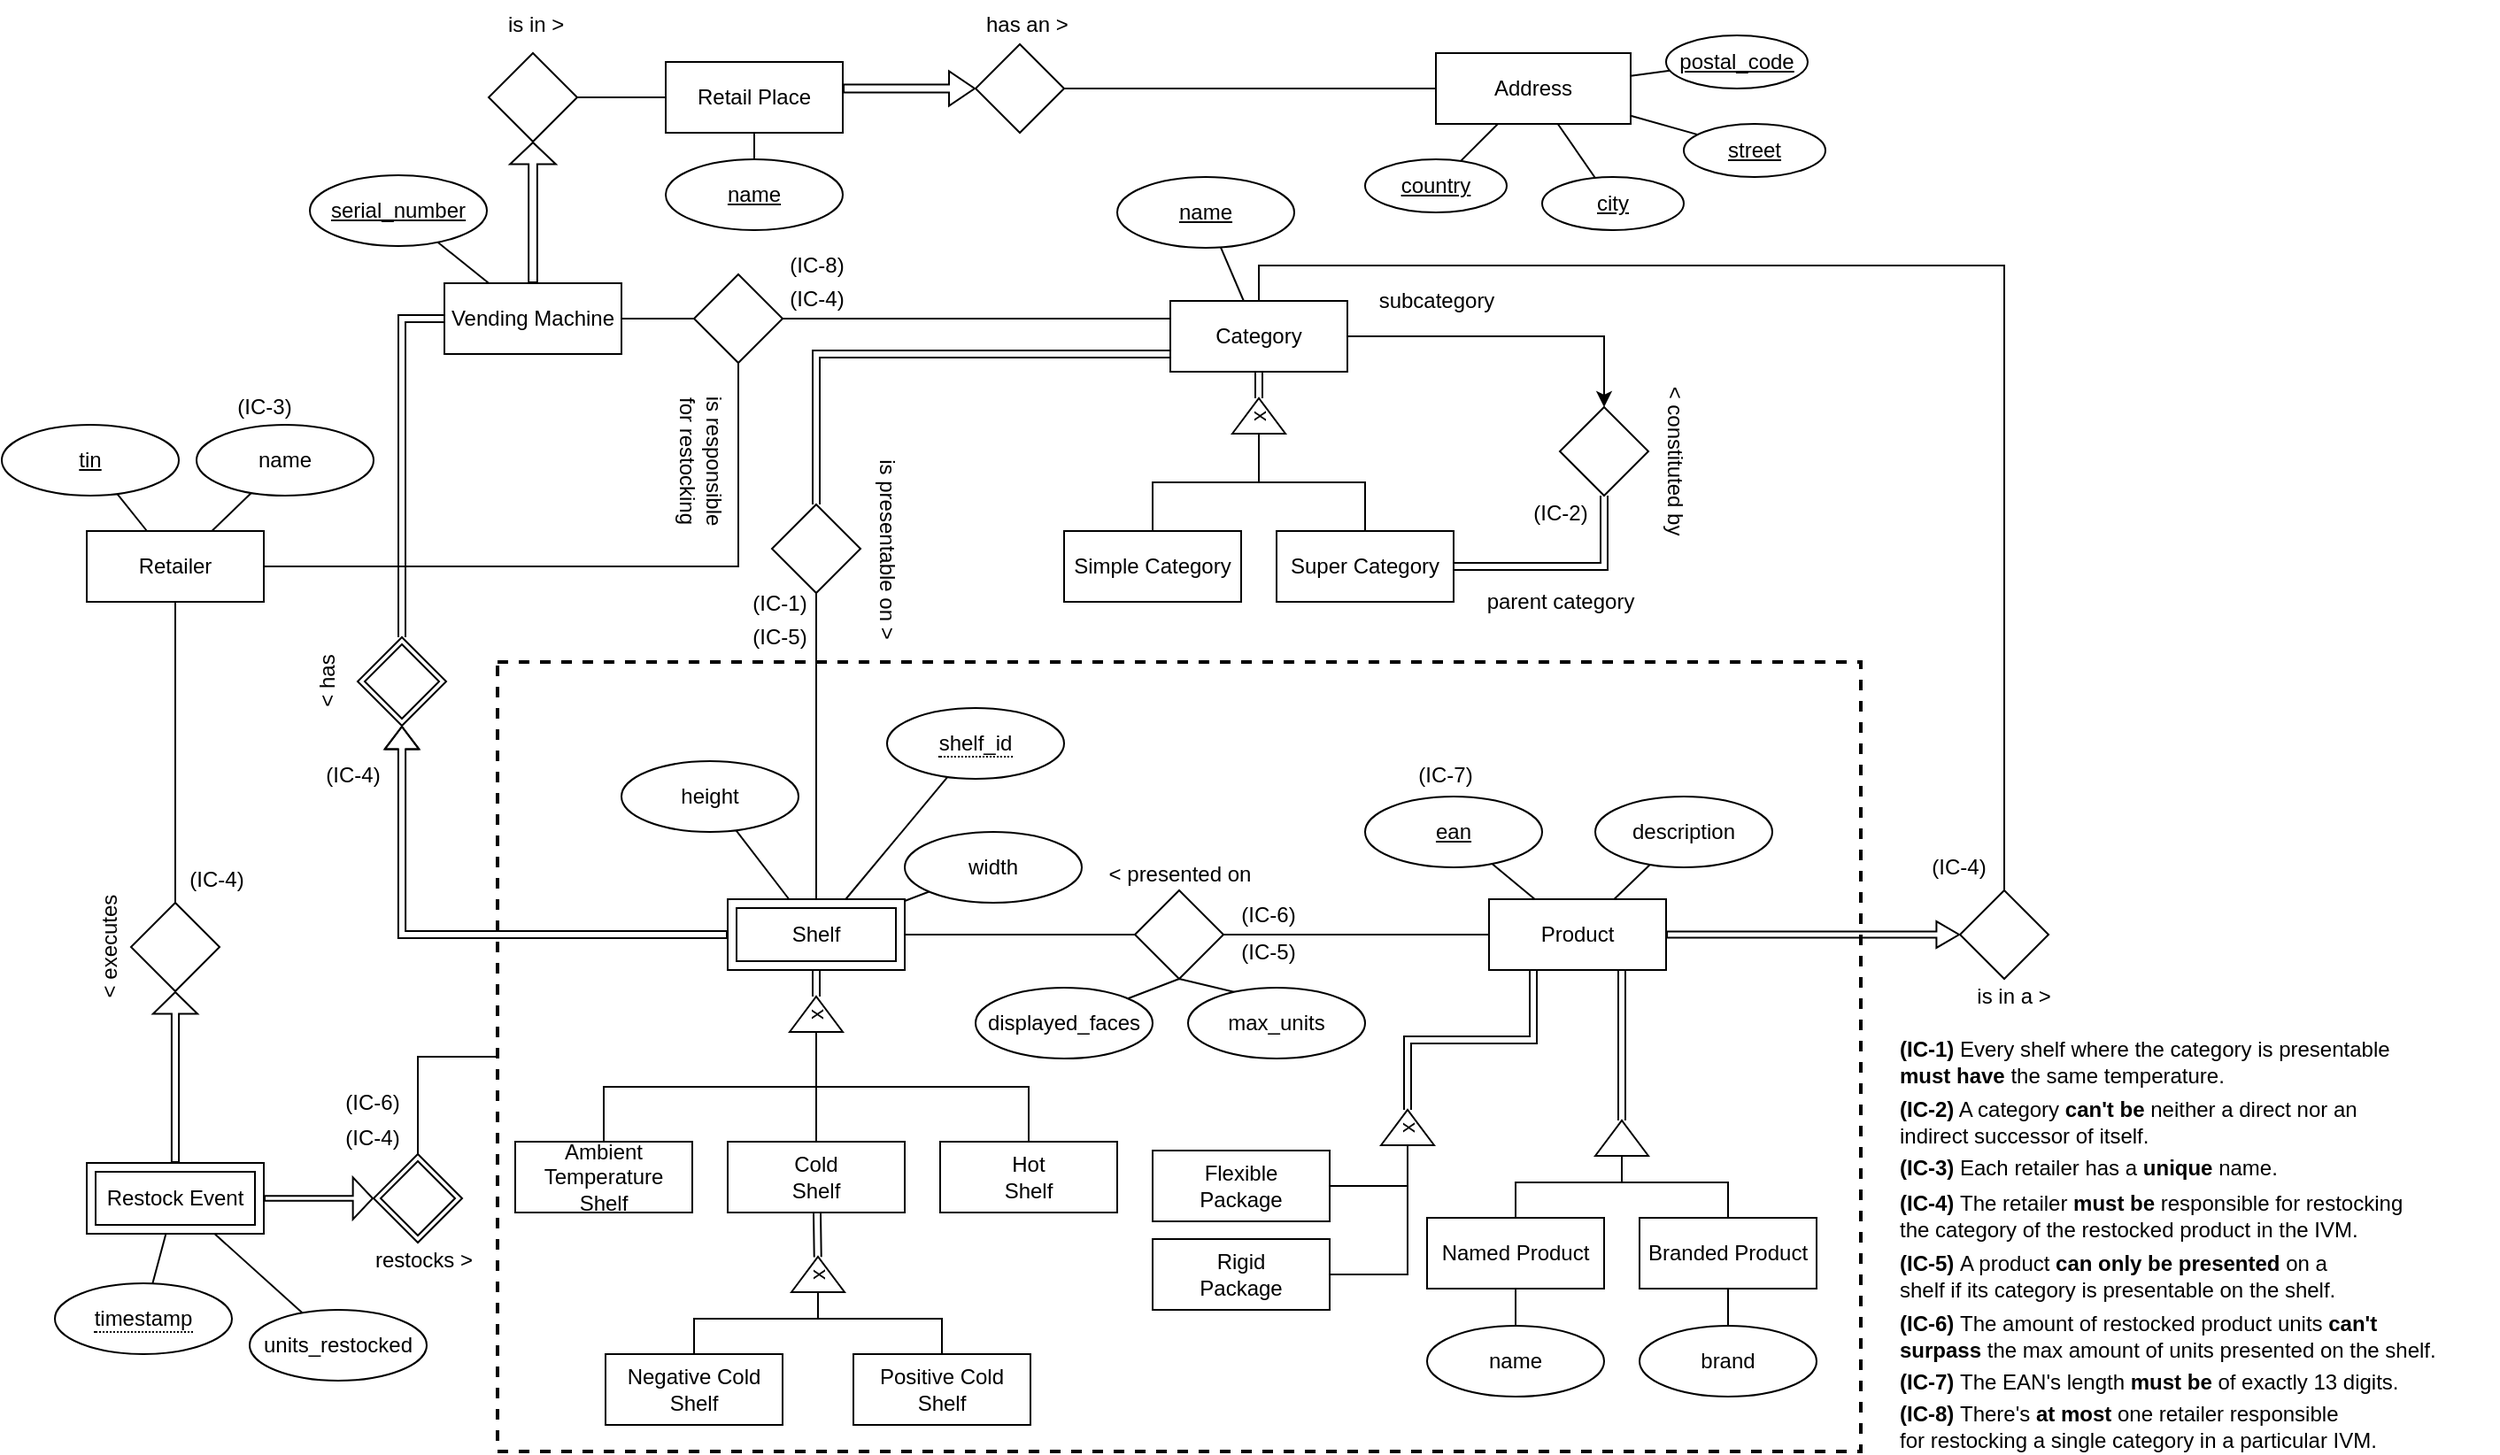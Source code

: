 <mxfile version="18.1.2" type="google"><diagram id="eAzqU-3Yw8q6xO6br_-x" name="Page-1"><mxGraphModel grid="1" page="1" gridSize="10" guides="1" tooltips="1" connect="1" arrows="1" fold="1" pageScale="1" pageWidth="850" pageHeight="1100" math="0" shadow="0"><root><mxCell id="0"/><mxCell id="lkCZ5LN36jDR5KGiHFVg-1" value="Agreggations" parent="0"/><mxCell id="WO2-Hn_saSscCDv4oyLR-2" value="" style="rounded=0;whiteSpace=wrap;html=1;fillColor=none;dashed=1;strokeWidth=2;" vertex="1" parent="lkCZ5LN36jDR5KGiHFVg-1"><mxGeometry x="430" y="464" width="770" height="446" as="geometry"/></mxCell><mxCell id="ckS5QorSQ6GS5LsAamL3-2" value="(IC-2)" style="text;html=1;align=center;verticalAlign=middle;resizable=0;points=[];autosize=1;strokeColor=none;fillColor=none;" vertex="1" parent="lkCZ5LN36jDR5KGiHFVg-1"><mxGeometry x="1005" y="370" width="50" height="20" as="geometry"/></mxCell><mxCell id="ckS5QorSQ6GS5LsAamL3-3" value="&lt;b&gt;(IC-1)&lt;/b&gt;&amp;nbsp;Every shelf where the category is presentable&lt;br&gt;&lt;b&gt;must have&lt;/b&gt; the same temperature." style="text;html=1;align=left;verticalAlign=middle;resizable=0;points=[];autosize=1;strokeColor=none;fillColor=none;" vertex="1" parent="lkCZ5LN36jDR5KGiHFVg-1"><mxGeometry x="1220" y="675" width="310" height="30" as="geometry"/></mxCell><mxCell id="ckS5QorSQ6GS5LsAamL3-4" value="(IC-3)" style="text;html=1;align=center;verticalAlign=middle;resizable=0;points=[];autosize=1;strokeColor=none;fillColor=none;" vertex="1" parent="lkCZ5LN36jDR5KGiHFVg-1"><mxGeometry x="273" y="310" width="50" height="20" as="geometry"/></mxCell><mxCell id="y7ftne9HyQPA2iVUos1K-10" value="&amp;lt; constituted by" style="text;html=1;resizable=0;autosize=1;align=center;verticalAlign=middle;points=[];fillColor=none;strokeColor=none;rounded=0;fontColor=#000000;rotation=90;" vertex="1" parent="lkCZ5LN36jDR5KGiHFVg-1"><mxGeometry x="1040" y="340" width="110" height="20" as="geometry"/></mxCell><mxCell id="y7ftne9HyQPA2iVUos1K-11" value="subcategory" style="text;html=1;resizable=0;autosize=1;align=center;verticalAlign=middle;points=[];fillColor=none;strokeColor=none;rounded=0;fontColor=#000000;" vertex="1" parent="lkCZ5LN36jDR5KGiHFVg-1"><mxGeometry x="920" y="250" width="80" height="20" as="geometry"/></mxCell><mxCell id="y7ftne9HyQPA2iVUos1K-12" value="parent category" style="text;html=1;resizable=0;autosize=1;align=center;verticalAlign=middle;points=[];fillColor=none;strokeColor=none;rounded=0;fontColor=#000000;" vertex="1" parent="lkCZ5LN36jDR5KGiHFVg-1"><mxGeometry x="980" y="420" width="100" height="20" as="geometry"/></mxCell><mxCell id="ckS5QorSQ6GS5LsAamL3-5" value="&lt; presented on" style="text;strokeColor=none;fillColor=none;spacingLeft=4;spacingRight=4;overflow=hidden;rotatable=0;points=[[0,0.5],[1,0.5]];portConstraint=eastwest;fontSize=12;align=center;" vertex="1" parent="lkCZ5LN36jDR5KGiHFVg-1"><mxGeometry x="767" y="570" width="97" height="30" as="geometry"/></mxCell><mxCell id="ckS5QorSQ6GS5LsAamL3-8" value="is in &gt;" style="text;strokeColor=none;fillColor=none;spacingLeft=4;spacingRight=4;overflow=hidden;rotatable=0;points=[[0,0.5],[1,0.5]];portConstraint=eastwest;fontSize=12;" vertex="1" parent="lkCZ5LN36jDR5KGiHFVg-1"><mxGeometry x="430" y="90" width="45" height="30" as="geometry"/></mxCell><mxCell id="NrmuY37A4HcdZV7fmSQw-2" value="" style="shape=rhombus;perimeter=rhombusPerimeter;whiteSpace=wrap;html=1;align=center;" vertex="1" parent="lkCZ5LN36jDR5KGiHFVg-1"><mxGeometry x="585" y="375" width="50" height="50" as="geometry"/></mxCell><mxCell id="NrmuY37A4HcdZV7fmSQw-3" style="edgeStyle=orthogonalEdgeStyle;rounded=0;orthogonalLoop=1;jettySize=auto;html=1;exitX=0;exitY=0.75;exitDx=0;exitDy=0;shape=link;" edge="1" parent="lkCZ5LN36jDR5KGiHFVg-1" source="DB2Eu34-ZH45VLn_px5d-12" target="NrmuY37A4HcdZV7fmSQw-2"><mxGeometry relative="1" as="geometry"/></mxCell><mxCell id="NrmuY37A4HcdZV7fmSQw-4" style="edgeStyle=orthogonalEdgeStyle;rounded=0;orthogonalLoop=1;jettySize=auto;html=1;exitX=0.5;exitY=0;exitDx=0;exitDy=0;entryX=0.5;entryY=1;entryDx=0;entryDy=0;endArrow=none;endFill=0;" edge="1" parent="lkCZ5LN36jDR5KGiHFVg-1" source="NkY1BbW7gWYc0SgdSZCr-2" target="NrmuY37A4HcdZV7fmSQw-2"><mxGeometry relative="1" as="geometry"/></mxCell><mxCell id="NrmuY37A4HcdZV7fmSQw-13" value="(IC-4)" style="text;html=1;align=center;verticalAlign=middle;resizable=0;points=[];autosize=1;strokeColor=none;fillColor=none;" vertex="1" parent="lkCZ5LN36jDR5KGiHFVg-1"><mxGeometry x="334" y="723" width="50" height="20" as="geometry"/></mxCell><mxCell id="NrmuY37A4HcdZV7fmSQw-14" value="&lt;b&gt;(IC-4)&amp;nbsp;&lt;/b&gt;The retailer&amp;nbsp;&lt;b&gt;must be&lt;/b&gt; responsible for restocking&lt;br&gt;the category of the restocked product in the IVM." style="text;html=1;align=left;verticalAlign=middle;resizable=0;points=[];autosize=1;strokeColor=none;fillColor=none;" vertex="1" parent="lkCZ5LN36jDR5KGiHFVg-1"><mxGeometry x="1220" y="762" width="320" height="30" as="geometry"/></mxCell><mxCell id="NrmuY37A4HcdZV7fmSQw-15" value="&lt;b&gt;(IC-6)&lt;/b&gt;&amp;nbsp;The amount of restocked product units &lt;b&gt;can't&lt;br&gt;surpass&lt;/b&gt; the max amount of units presented on the shelf." style="text;html=1;align=left;verticalAlign=middle;resizable=0;points=[];autosize=1;strokeColor=none;fillColor=none;" vertex="1" parent="lkCZ5LN36jDR5KGiHFVg-1"><mxGeometry x="1220" y="830" width="340" height="30" as="geometry"/></mxCell><mxCell id="NrmuY37A4HcdZV7fmSQw-16" value="(IC-5)" style="text;html=1;align=center;verticalAlign=middle;resizable=0;points=[];autosize=1;strokeColor=none;fillColor=none;" vertex="1" parent="lkCZ5LN36jDR5KGiHFVg-1"><mxGeometry x="840" y="618" width="50" height="20" as="geometry"/></mxCell><mxCell id="fJiWdSwq8gwoNXqK6Gc7-1" value="(IC-6)" style="text;html=1;align=center;verticalAlign=middle;resizable=0;points=[];autosize=1;strokeColor=none;fillColor=none;" vertex="1" parent="lkCZ5LN36jDR5KGiHFVg-1"><mxGeometry x="840" y="597" width="50" height="20" as="geometry"/></mxCell><mxCell id="fJiWdSwq8gwoNXqK6Gc7-3" value="restocks &amp;gt;" style="text;html=1;align=center;verticalAlign=middle;resizable=0;points=[];autosize=1;strokeColor=none;fillColor=none;rotation=0;" vertex="1" parent="lkCZ5LN36jDR5KGiHFVg-1"><mxGeometry x="353" y="792" width="70" height="20" as="geometry"/></mxCell><mxCell id="n5a_fik0F8mON_-u2uRs-1" style="edgeStyle=orthogonalEdgeStyle;rounded=0;orthogonalLoop=1;jettySize=auto;html=1;exitX=0.5;exitY=0;exitDx=0;exitDy=0;entryX=0;entryY=0.5;entryDx=0;entryDy=0;endArrow=none;endFill=0;startArrow=none;startFill=0;" edge="1" parent="lkCZ5LN36jDR5KGiHFVg-1" source="S0OrPVLgXsuSApkTmhmM-63" target="S0OrPVLgXsuSApkTmhmM-78"><mxGeometry relative="1" as="geometry"/></mxCell><mxCell id="n5a_fik0F8mON_-u2uRs-3" style="edgeStyle=orthogonalEdgeStyle;rounded=0;orthogonalLoop=1;jettySize=auto;html=1;exitX=0.5;exitY=0;exitDx=0;exitDy=0;entryX=0;entryY=0.5;entryDx=0;entryDy=0;startArrow=none;startFill=0;endArrow=none;endFill=0;" edge="1" parent="lkCZ5LN36jDR5KGiHFVg-1" source="S0OrPVLgXsuSApkTmhmM-64" target="S0OrPVLgXsuSApkTmhmM-78"><mxGeometry relative="1" as="geometry"/></mxCell><mxCell id="pjZKM9cF4piXhzBOGpLj-4" style="edgeStyle=orthogonalEdgeStyle;shape=flexArrow;rounded=0;orthogonalLoop=1;jettySize=auto;html=1;width=4.103;endSize=3.762;" edge="1" parent="lkCZ5LN36jDR5KGiHFVg-1" source="Su5BZrES7ZQ2J6hyz5hd-14" target="pjZKM9cF4piXhzBOGpLj-1"><mxGeometry relative="1" as="geometry"/></mxCell><mxCell id="pjZKM9cF4piXhzBOGpLj-1" value="" style="shape=rhombus;perimeter=rhombusPerimeter;whiteSpace=wrap;html=1;align=center;" vertex="1" parent="lkCZ5LN36jDR5KGiHFVg-1"><mxGeometry x="223" y="600" width="50" height="50" as="geometry"/></mxCell><mxCell id="pjZKM9cF4piXhzBOGpLj-2" style="edgeStyle=orthogonalEdgeStyle;rounded=0;orthogonalLoop=1;jettySize=auto;html=1;entryX=0;entryY=0.5;entryDx=0;entryDy=0;exitX=1;exitY=0.5;exitDx=0;exitDy=0;shape=flexArrow;width=2.794;endSize=3.393;" edge="1" parent="lkCZ5LN36jDR5KGiHFVg-1" source="Su5BZrES7ZQ2J6hyz5hd-14" target="Su5BZrES7ZQ2J6hyz5hd-16"><mxGeometry relative="1" as="geometry"><mxPoint x="340" y="780" as="sourcePoint"/></mxGeometry></mxCell><mxCell id="pjZKM9cF4piXhzBOGpLj-3" value="(IC-6)" style="text;html=1;align=center;verticalAlign=middle;resizable=0;points=[];autosize=1;strokeColor=none;fillColor=none;" vertex="1" parent="lkCZ5LN36jDR5KGiHFVg-1"><mxGeometry x="334" y="703" width="50" height="20" as="geometry"/></mxCell><mxCell id="pjZKM9cF4piXhzBOGpLj-5" value="&amp;lt; executes" style="text;html=1;align=center;verticalAlign=middle;resizable=0;points=[];autosize=1;strokeColor=none;fillColor=none;rotation=-90;" vertex="1" parent="lkCZ5LN36jDR5KGiHFVg-1"><mxGeometry x="176" y="615" width="70" height="20" as="geometry"/></mxCell><mxCell id="w4YwpiTUHqI9UadUlrJX-1" value="(IC-4)" style="text;html=1;align=center;verticalAlign=middle;resizable=0;points=[];autosize=1;strokeColor=none;fillColor=none;" vertex="1" parent="lkCZ5LN36jDR5KGiHFVg-1"><mxGeometry x="585" y="249" width="50" height="20" as="geometry"/></mxCell><mxCell id="w4YwpiTUHqI9UadUlrJX-2" value="(IC-4)" style="text;html=1;align=center;verticalAlign=middle;resizable=0;points=[];autosize=1;strokeColor=none;fillColor=none;" vertex="1" parent="lkCZ5LN36jDR5KGiHFVg-1"><mxGeometry x="1230" y="570" width="50" height="20" as="geometry"/></mxCell><mxCell id="w4YwpiTUHqI9UadUlrJX-3" value="(IC-4)" style="text;html=1;align=center;verticalAlign=middle;resizable=0;points=[];autosize=1;fillColor=none;" vertex="1" parent="lkCZ5LN36jDR5KGiHFVg-1"><mxGeometry x="323" y="518" width="50" height="20" as="geometry"/></mxCell><mxCell id="w4YwpiTUHqI9UadUlrJX-4" value="(IC-5)" style="text;html=1;align=center;verticalAlign=middle;resizable=0;points=[];autosize=1;strokeColor=none;fillColor=none;" vertex="1" parent="lkCZ5LN36jDR5KGiHFVg-1"><mxGeometry x="564" y="440" width="50" height="20" as="geometry"/></mxCell><mxCell id="dAzJSy-uNmlaUxdRoNwL-1" value="&lt;b&gt;(IC-7)&lt;/b&gt;&amp;nbsp;The EAN's length &lt;b&gt;must be&lt;/b&gt; of exactly 13 digits." style="text;html=1;align=left;verticalAlign=middle;resizable=0;points=[];autosize=1;strokeColor=none;fillColor=none;" vertex="1" parent="lkCZ5LN36jDR5KGiHFVg-1"><mxGeometry x="1220" y="861" width="310" height="20" as="geometry"/></mxCell><mxCell id="cKvFX-T-eQwMs94eeYUv-1" value="(IC-7)" style="text;html=1;align=center;verticalAlign=middle;resizable=0;points=[];autosize=1;strokeColor=none;fillColor=none;" vertex="1" parent="lkCZ5LN36jDR5KGiHFVg-1"><mxGeometry x="940" y="518" width="50" height="20" as="geometry"/></mxCell><mxCell id="cKvFX-T-eQwMs94eeYUv-3" value="&lt;b&gt;(IC-8)&lt;/b&gt;&amp;nbsp;There's &lt;b&gt;at most &lt;/b&gt;one retailer responsible&lt;br&gt;for restocking a single category in a particular IVM." style="text;html=1;align=left;verticalAlign=middle;resizable=0;points=[];autosize=1;strokeColor=none;fillColor=none;" vertex="1" parent="lkCZ5LN36jDR5KGiHFVg-1"><mxGeometry x="1220" y="881" width="300" height="30" as="geometry"/></mxCell><mxCell id="-Lj8LxAqDLze26djZZSz-1" value="(IC-8)" style="text;html=1;align=center;verticalAlign=middle;resizable=0;points=[];autosize=1;strokeColor=none;fillColor=none;" vertex="1" parent="lkCZ5LN36jDR5KGiHFVg-1"><mxGeometry x="585" y="230" width="50" height="20" as="geometry"/></mxCell><mxCell id="Cra5ruRgISYdnPBrF-AR-2" value="(IC-4)" style="text;html=1;align=center;verticalAlign=middle;resizable=0;points=[];autosize=1;strokeColor=none;fillColor=none;" vertex="1" parent="lkCZ5LN36jDR5KGiHFVg-1"><mxGeometry x="246" y="577" width="50" height="20" as="geometry"/></mxCell><mxCell id="1" parent="0"/><mxCell id="S0OrPVLgXsuSApkTmhmM-7" style="rounded=0;orthogonalLoop=1;jettySize=auto;html=1;endArrow=none;endFill=0;" edge="1" parent="1" source="S0OrPVLgXsuSApkTmhmM-1" target="S0OrPVLgXsuSApkTmhmM-3"><mxGeometry relative="1" as="geometry"/></mxCell><mxCell id="S0OrPVLgXsuSApkTmhmM-12" style="edgeStyle=none;rounded=0;orthogonalLoop=1;jettySize=auto;html=1;exitX=0.5;exitY=0;exitDx=0;exitDy=0;entryX=0.5;entryY=1;entryDx=0;entryDy=0;endArrow=block;endFill=0;shape=flexArrow;width=4.872;endSize=3.762;" edge="1" parent="1" source="S0OrPVLgXsuSApkTmhmM-1" target="S0OrPVLgXsuSApkTmhmM-10"><mxGeometry relative="1" as="geometry"/></mxCell><mxCell id="DB2Eu34-ZH45VLn_px5d-62" style="edgeStyle=orthogonalEdgeStyle;shape=link;rounded=0;orthogonalLoop=1;jettySize=auto;html=1;exitX=0;exitY=0.5;exitDx=0;exitDy=0;entryX=0.5;entryY=0;entryDx=0;entryDy=0;startArrow=block;endArrow=none;endFill=0;" edge="1" parent="1" source="S0OrPVLgXsuSApkTmhmM-1" target="NkY1BbW7gWYc0SgdSZCr-4"><mxGeometry relative="1" as="geometry"><mxPoint x="450" y="505" as="targetPoint"/></mxGeometry></mxCell><mxCell id="S0OrPVLgXsuSApkTmhmM-1" value="Vending Machine" style="rounded=0;arcSize=10;whiteSpace=wrap;html=1;align=center;" vertex="1" parent="1"><mxGeometry x="400" y="250" width="100" height="40" as="geometry"/></mxCell><mxCell id="S0OrPVLgXsuSApkTmhmM-3" value="serial_number" style="ellipse;whiteSpace=wrap;html=1;align=center;fontStyle=4;" vertex="1" parent="1"><mxGeometry x="324" y="189" width="100" height="40" as="geometry"/></mxCell><mxCell id="S0OrPVLgXsuSApkTmhmM-15" style="edgeStyle=none;rounded=0;orthogonalLoop=1;jettySize=auto;html=1;exitX=1;exitY=0.5;exitDx=0;exitDy=0;entryX=0;entryY=0.5;entryDx=0;entryDy=0;endArrow=none;endFill=0;" edge="1" parent="1" source="S0OrPVLgXsuSApkTmhmM-10" target="S0OrPVLgXsuSApkTmhmM-14"><mxGeometry relative="1" as="geometry"/></mxCell><mxCell id="S0OrPVLgXsuSApkTmhmM-10" value="" style="shape=rhombus;perimeter=rhombusPerimeter;whiteSpace=wrap;html=1;align=center;" vertex="1" parent="1"><mxGeometry x="425" y="120" width="50" height="50" as="geometry"/></mxCell><mxCell id="S0OrPVLgXsuSApkTmhmM-18" style="edgeStyle=none;rounded=0;orthogonalLoop=1;jettySize=auto;html=1;exitX=0.5;exitY=0;exitDx=0;exitDy=0;entryX=0.5;entryY=1;entryDx=0;entryDy=0;endArrow=none;endFill=0;" edge="1" parent="1" source="S0OrPVLgXsuSApkTmhmM-14" target="S0OrPVLgXsuSApkTmhmM-17"><mxGeometry relative="1" as="geometry"/></mxCell><mxCell id="S0OrPVLgXsuSApkTmhmM-14" value="Retail Place" style="whiteSpace=wrap;html=1;align=center;" vertex="1" parent="1"><mxGeometry x="525" y="125" width="100" height="40" as="geometry"/></mxCell><mxCell id="S0OrPVLgXsuSApkTmhmM-17" value="name" style="ellipse;whiteSpace=wrap;html=1;align=center;fontStyle=4;" vertex="1" parent="1"><mxGeometry x="525" y="180" width="100" height="40" as="geometry"/></mxCell><mxCell id="S0OrPVLgXsuSApkTmhmM-22" style="edgeStyle=none;rounded=0;orthogonalLoop=1;jettySize=auto;html=1;exitX=1;exitY=0.5;exitDx=0;exitDy=0;entryX=0;entryY=0.5;entryDx=0;entryDy=0;endArrow=none;endFill=0;" edge="1" parent="1" target="S0OrPVLgXsuSApkTmhmM-24"><mxGeometry relative="1" as="geometry"><mxPoint x="705" y="140" as="sourcePoint"/></mxGeometry></mxCell><mxCell id="S0OrPVLgXsuSApkTmhmM-27" style="edgeStyle=none;rounded=0;orthogonalLoop=1;jettySize=auto;html=1;endArrow=none;endFill=0;shape=flexArrow;startArrow=block;width=4.615;startSize=4.495;startWidth=14;" edge="1" parent="1" source="S0OrPVLgXsuSApkTmhmM-24"><mxGeometry relative="1" as="geometry"><mxPoint x="625" y="140" as="targetPoint"/></mxGeometry></mxCell><mxCell id="S0OrPVLgXsuSApkTmhmM-24" value="" style="shape=rhombus;perimeter=rhombusPerimeter;whiteSpace=wrap;html=1;align=center;" vertex="1" parent="1"><mxGeometry x="700" y="115" width="50" height="50" as="geometry"/></mxCell><mxCell id="S0OrPVLgXsuSApkTmhmM-28" value="has an &gt;" style="text;strokeColor=none;fillColor=none;spacingLeft=4;spacingRight=4;overflow=hidden;rotatable=0;points=[[0,0.5],[1,0.5]];portConstraint=eastwest;fontSize=12;" vertex="1" parent="1"><mxGeometry x="700" y="90" width="60" height="30" as="geometry"/></mxCell><mxCell id="S0OrPVLgXsuSApkTmhmM-37" style="edgeStyle=none;rounded=0;orthogonalLoop=1;jettySize=auto;html=1;exitX=0;exitY=0.5;exitDx=0;exitDy=0;entryX=1;entryY=0.5;entryDx=0;entryDy=0;endArrow=none;endFill=0;" edge="1" parent="1" source="S0OrPVLgXsuSApkTmhmM-30" target="S0OrPVLgXsuSApkTmhmM-24"><mxGeometry relative="1" as="geometry"/></mxCell><mxCell id="S0OrPVLgXsuSApkTmhmM-39" style="edgeStyle=none;rounded=0;orthogonalLoop=1;jettySize=auto;html=1;endArrow=none;endFill=0;" edge="1" parent="1" source="S0OrPVLgXsuSApkTmhmM-30" target="S0OrPVLgXsuSApkTmhmM-36"><mxGeometry relative="1" as="geometry"/></mxCell><mxCell id="S0OrPVLgXsuSApkTmhmM-40" style="edgeStyle=none;rounded=0;orthogonalLoop=1;jettySize=auto;html=1;endArrow=none;endFill=0;" edge="1" parent="1" source="S0OrPVLgXsuSApkTmhmM-30" target="S0OrPVLgXsuSApkTmhmM-34"><mxGeometry relative="1" as="geometry"/></mxCell><mxCell id="S0OrPVLgXsuSApkTmhmM-41" style="edgeStyle=none;rounded=0;orthogonalLoop=1;jettySize=auto;html=1;endArrow=none;endFill=0;" edge="1" parent="1" source="S0OrPVLgXsuSApkTmhmM-30" target="S0OrPVLgXsuSApkTmhmM-35"><mxGeometry relative="1" as="geometry"/></mxCell><mxCell id="S0OrPVLgXsuSApkTmhmM-30" value="Address" style="whiteSpace=wrap;html=1;align=center;" vertex="1" parent="1"><mxGeometry x="960" y="120" width="110" height="40" as="geometry"/></mxCell><mxCell id="S0OrPVLgXsuSApkTmhmM-38" style="edgeStyle=none;rounded=0;orthogonalLoop=1;jettySize=auto;html=1;endArrow=none;endFill=0;" edge="1" parent="1" source="S0OrPVLgXsuSApkTmhmM-31" target="S0OrPVLgXsuSApkTmhmM-30"><mxGeometry relative="1" as="geometry"/></mxCell><mxCell id="S0OrPVLgXsuSApkTmhmM-31" value="street" style="ellipse;whiteSpace=wrap;html=1;align=center;fontStyle=4;rounded=0;" vertex="1" parent="1"><mxGeometry x="1100" y="160" width="80" height="30" as="geometry"/></mxCell><mxCell id="S0OrPVLgXsuSApkTmhmM-34" value="postal_code" style="ellipse;whiteSpace=wrap;html=1;align=center;fontStyle=4;rounded=0;" vertex="1" parent="1"><mxGeometry x="1090" y="110" width="80" height="30" as="geometry"/></mxCell><mxCell id="S0OrPVLgXsuSApkTmhmM-35" value="city" style="ellipse;whiteSpace=wrap;html=1;align=center;fontStyle=4;rounded=0;" vertex="1" parent="1"><mxGeometry x="1020" y="190" width="80" height="30" as="geometry"/></mxCell><mxCell id="S0OrPVLgXsuSApkTmhmM-36" value="country" style="ellipse;whiteSpace=wrap;html=1;align=center;fontStyle=4;rounded=0;" vertex="1" parent="1"><mxGeometry x="920" y="180" width="80" height="30" as="geometry"/></mxCell><mxCell id="S0OrPVLgXsuSApkTmhmM-46" style="edgeStyle=none;rounded=0;orthogonalLoop=1;jettySize=auto;html=1;endArrow=none;endFill=0;" edge="1" parent="1" source="S0OrPVLgXsuSApkTmhmM-42" target="S0OrPVLgXsuSApkTmhmM-43"><mxGeometry relative="1" as="geometry"/></mxCell><mxCell id="S0OrPVLgXsuSApkTmhmM-48" style="edgeStyle=none;rounded=0;orthogonalLoop=1;jettySize=auto;html=1;endArrow=none;endFill=0;" edge="1" parent="1" source="S0OrPVLgXsuSApkTmhmM-42" target="S0OrPVLgXsuSApkTmhmM-47"><mxGeometry relative="1" as="geometry"><mxPoint x="249" y="138" as="targetPoint"/></mxGeometry></mxCell><mxCell id="S0OrPVLgXsuSApkTmhmM-42" value="Retailer" style="whiteSpace=wrap;html=1;align=center;rounded=0;" vertex="1" parent="1"><mxGeometry x="198" y="390" width="100" height="40" as="geometry"/></mxCell><mxCell id="S0OrPVLgXsuSApkTmhmM-43" value="tin" style="ellipse;whiteSpace=wrap;html=1;align=center;fontStyle=4;rounded=0;" vertex="1" parent="1"><mxGeometry x="150" y="330" width="100" height="40" as="geometry"/></mxCell><mxCell id="S0OrPVLgXsuSApkTmhmM-47" value="name" style="ellipse;whiteSpace=wrap;html=1;align=center;rounded=0;" vertex="1" parent="1"><mxGeometry x="260" y="330" width="100" height="40" as="geometry"/></mxCell><mxCell id="S0OrPVLgXsuSApkTmhmM-58" style="edgeStyle=none;rounded=0;sketch=0;orthogonalLoop=1;jettySize=auto;html=1;shadow=0;startArrow=none;startFill=0;endArrow=none;endFill=0;strokeWidth=1;fillColor=default;gradientColor=none;" edge="1" parent="1" source="NkY1BbW7gWYc0SgdSZCr-2" target="S0OrPVLgXsuSApkTmhmM-55"><mxGeometry relative="1" as="geometry"><mxPoint x="770" y="598" as="sourcePoint"/></mxGeometry></mxCell><mxCell id="S0OrPVLgXsuSApkTmhmM-59" style="edgeStyle=none;rounded=0;sketch=0;orthogonalLoop=1;jettySize=auto;html=1;shadow=0;startArrow=none;startFill=0;endArrow=none;endFill=0;strokeWidth=1;fillColor=default;gradientColor=none;" edge="1" parent="1" source="NkY1BbW7gWYc0SgdSZCr-2" target="S0OrPVLgXsuSApkTmhmM-54"><mxGeometry relative="1" as="geometry"><mxPoint x="770" y="598" as="sourcePoint"/></mxGeometry></mxCell><mxCell id="DB2Eu34-ZH45VLn_px5d-83" style="edgeStyle=none;rounded=0;orthogonalLoop=1;jettySize=auto;html=1;startArrow=none;startFill=0;endArrow=none;endFill=0;" edge="1" parent="1" source="NkY1BbW7gWYc0SgdSZCr-2" target="NkY1BbW7gWYc0SgdSZCr-3"><mxGeometry relative="1" as="geometry"><mxPoint x="770" y="598" as="sourcePoint"/><mxPoint x="680" y="588" as="targetPoint"/></mxGeometry></mxCell><mxCell id="S0OrPVLgXsuSApkTmhmM-54" value="width" style="ellipse;whiteSpace=wrap;html=1;align=center;rounded=0;" vertex="1" parent="1"><mxGeometry x="660" y="560" width="100" height="40" as="geometry"/></mxCell><mxCell id="S0OrPVLgXsuSApkTmhmM-55" value="height" style="ellipse;whiteSpace=wrap;html=1;align=center;rounded=0;" vertex="1" parent="1"><mxGeometry x="500" y="520" width="100" height="40" as="geometry"/></mxCell><mxCell id="S0OrPVLgXsuSApkTmhmM-60" value="Ambient Temperature Shelf" style="whiteSpace=wrap;html=1;align=center;rounded=0;" vertex="1" parent="1"><mxGeometry x="440" y="735" width="100" height="40" as="geometry"/></mxCell><mxCell id="S0OrPVLgXsuSApkTmhmM-72" style="edgeStyle=none;rounded=0;sketch=0;orthogonalLoop=1;jettySize=auto;html=1;entryX=0.5;entryY=1;entryDx=0;entryDy=0;shadow=0;startArrow=none;startFill=0;endArrow=none;endFill=0;strokeWidth=1;fillColor=default;gradientColor=none;shape=link;exitX=1;exitY=0.5;exitDx=0;exitDy=0;" edge="1" parent="1" source="S0OrPVLgXsuSApkTmhmM-78" target="NkY1BbW7gWYc0SgdSZCr-2"><mxGeometry relative="1" as="geometry"><mxPoint x="770" y="708" as="sourcePoint"/><mxPoint x="770" y="638" as="targetPoint"/></mxGeometry></mxCell><mxCell id="S0OrPVLgXsuSApkTmhmM-63" value="Cold&lt;br&gt;Shelf" style="whiteSpace=wrap;html=1;align=center;rounded=0;" vertex="1" parent="1"><mxGeometry x="560" y="735" width="100" height="40" as="geometry"/></mxCell><mxCell id="S0OrPVLgXsuSApkTmhmM-64" value="Hot&lt;br&gt;Shelf" style="whiteSpace=wrap;html=1;align=center;rounded=0;" vertex="1" parent="1"><mxGeometry x="680" y="735" width="100" height="40" as="geometry"/></mxCell><mxCell id="S0OrPVLgXsuSApkTmhmM-78" value="x" style="triangle;whiteSpace=wrap;html=1;rounded=0;rotation=-90;" vertex="1" parent="1"><mxGeometry x="600" y="648" width="20" height="30" as="geometry"/></mxCell><mxCell id="-JicX3JqMf0pInZpxCgb-3" style="edgeStyle=orthogonalEdgeStyle;rounded=0;orthogonalLoop=1;jettySize=auto;html=1;entryX=0;entryY=0.5;entryDx=0;entryDy=0;endArrow=none;endFill=0;exitX=0.5;exitY=0;exitDx=0;exitDy=0;" edge="1" parent="1" source="S0OrPVLgXsuSApkTmhmM-79" target="S0OrPVLgXsuSApkTmhmM-86"><mxGeometry relative="1" as="geometry"/></mxCell><mxCell id="S0OrPVLgXsuSApkTmhmM-79" value="Negative Cold&lt;br&gt;Shelf" style="whiteSpace=wrap;html=1;align=center;rounded=0;" vertex="1" parent="1"><mxGeometry x="491" y="855" width="100" height="40" as="geometry"/></mxCell><mxCell id="-JicX3JqMf0pInZpxCgb-4" style="edgeStyle=orthogonalEdgeStyle;rounded=0;orthogonalLoop=1;jettySize=auto;html=1;entryX=0;entryY=0.5;entryDx=0;entryDy=0;endArrow=none;endFill=0;exitX=0.5;exitY=0;exitDx=0;exitDy=0;" edge="1" parent="1" source="S0OrPVLgXsuSApkTmhmM-80" target="S0OrPVLgXsuSApkTmhmM-86"><mxGeometry relative="1" as="geometry"/></mxCell><mxCell id="S0OrPVLgXsuSApkTmhmM-80" value="Positive Cold&lt;br&gt;Shelf" style="whiteSpace=wrap;html=1;align=center;rounded=0;" vertex="1" parent="1"><mxGeometry x="631" y="855" width="100" height="40" as="geometry"/></mxCell><mxCell id="S0OrPVLgXsuSApkTmhmM-84" value="" style="endArrow=none;html=1;rounded=0;shadow=0;sketch=0;strokeWidth=1;fillColor=default;gradientColor=none;startArrow=none;shape=link;" edge="1" parent="1" source="S0OrPVLgXsuSApkTmhmM-86"><mxGeometry width="50" height="50" relative="1" as="geometry"><mxPoint x="610.5" y="835" as="sourcePoint"/><mxPoint x="610.5" y="775" as="targetPoint"/></mxGeometry></mxCell><mxCell id="S0OrPVLgXsuSApkTmhmM-86" value="x" style="triangle;whiteSpace=wrap;html=1;rounded=0;rotation=-90;" vertex="1" parent="1"><mxGeometry x="601" y="795" width="20" height="30" as="geometry"/></mxCell><mxCell id="S0OrPVLgXsuSApkTmhmM-93" style="edgeStyle=none;rounded=0;sketch=0;orthogonalLoop=1;jettySize=auto;html=1;shadow=0;startArrow=none;startFill=0;endArrow=none;endFill=0;startSize=11;strokeWidth=1;fillColor=default;gradientColor=none;exitX=0.5;exitY=1;exitDx=0;exitDy=0;" edge="1" parent="1" source="Su5BZrES7ZQ2J6hyz5hd-5" target="S0OrPVLgXsuSApkTmhmM-90"><mxGeometry relative="1" as="geometry"/></mxCell><mxCell id="S0OrPVLgXsuSApkTmhmM-94" style="edgeStyle=none;rounded=0;sketch=0;orthogonalLoop=1;jettySize=auto;html=1;shadow=0;startArrow=none;startFill=0;endArrow=none;endFill=0;startSize=11;strokeWidth=1;fillColor=default;gradientColor=none;exitX=0.5;exitY=1;exitDx=0;exitDy=0;" edge="1" parent="1" source="Su5BZrES7ZQ2J6hyz5hd-7" target="S0OrPVLgXsuSApkTmhmM-92"><mxGeometry relative="1" as="geometry"/></mxCell><mxCell id="S0OrPVLgXsuSApkTmhmM-95" style="edgeStyle=none;rounded=0;sketch=0;orthogonalLoop=1;jettySize=auto;html=1;shadow=0;startArrow=none;startFill=0;endArrow=none;endFill=0;startSize=11;strokeWidth=1;fillColor=default;gradientColor=none;" edge="1" parent="1" source="S0OrPVLgXsuSApkTmhmM-88" target="S0OrPVLgXsuSApkTmhmM-91"><mxGeometry relative="1" as="geometry"/></mxCell><mxCell id="S0OrPVLgXsuSApkTmhmM-96" style="edgeStyle=none;rounded=0;sketch=0;orthogonalLoop=1;jettySize=auto;html=1;shadow=0;startArrow=none;startFill=0;endArrow=none;endFill=0;startSize=11;strokeWidth=1;fillColor=default;gradientColor=none;" edge="1" parent="1" source="S0OrPVLgXsuSApkTmhmM-88" target="S0OrPVLgXsuSApkTmhmM-89"><mxGeometry relative="1" as="geometry"/></mxCell><mxCell id="DB2Eu34-ZH45VLn_px5d-71" style="edgeStyle=none;rounded=0;orthogonalLoop=1;jettySize=auto;html=1;exitX=0;exitY=0.5;exitDx=0;exitDy=0;entryX=0.5;entryY=1;entryDx=0;entryDy=0;startArrow=none;startFill=0;endArrow=none;endFill=0;" edge="1" parent="1" source="S0OrPVLgXsuSApkTmhmM-88" target="DB2Eu34-ZH45VLn_px5d-70"><mxGeometry relative="1" as="geometry"/></mxCell><mxCell id="S0OrPVLgXsuSApkTmhmM-88" value="Product" style="whiteSpace=wrap;html=1;align=center;rounded=0;" vertex="1" parent="1"><mxGeometry x="990" y="598" width="100" height="40" as="geometry"/></mxCell><mxCell id="S0OrPVLgXsuSApkTmhmM-89" value="ean" style="ellipse;whiteSpace=wrap;html=1;align=center;fontStyle=4;rounded=0;" vertex="1" parent="1"><mxGeometry x="920" y="540" width="100" height="40" as="geometry"/></mxCell><mxCell id="S0OrPVLgXsuSApkTmhmM-90" value="name" style="ellipse;whiteSpace=wrap;html=1;align=center;rounded=0;" vertex="1" parent="1"><mxGeometry x="955" y="839" width="100" height="40" as="geometry"/></mxCell><mxCell id="S0OrPVLgXsuSApkTmhmM-91" value="description" style="ellipse;whiteSpace=wrap;html=1;align=center;rounded=0;" vertex="1" parent="1"><mxGeometry x="1050" y="540" width="100" height="40" as="geometry"/></mxCell><mxCell id="S0OrPVLgXsuSApkTmhmM-92" value="brand" style="ellipse;whiteSpace=wrap;html=1;align=center;rounded=0;" vertex="1" parent="1"><mxGeometry x="1075" y="839" width="100" height="40" as="geometry"/></mxCell><mxCell id="Su5BZrES7ZQ2J6hyz5hd-2" style="edgeStyle=orthogonalEdgeStyle;rounded=0;orthogonalLoop=1;jettySize=auto;html=1;entryX=0;entryY=0.5;entryDx=0;entryDy=0;endArrow=none;exitX=1;exitY=0.5;exitDx=0;exitDy=0;endFill=0;" edge="1" parent="1" source="S0OrPVLgXsuSApkTmhmM-98" target="S0OrPVLgXsuSApkTmhmM-103"><mxGeometry relative="1" as="geometry"/></mxCell><mxCell id="S0OrPVLgXsuSApkTmhmM-98" value="Flexible&lt;br&gt;Package" style="whiteSpace=wrap;html=1;align=center;rounded=0;" vertex="1" parent="1"><mxGeometry x="800" y="740" width="100" height="40" as="geometry"/></mxCell><mxCell id="Su5BZrES7ZQ2J6hyz5hd-3" style="edgeStyle=orthogonalEdgeStyle;rounded=0;orthogonalLoop=1;jettySize=auto;html=1;entryX=0;entryY=0.5;entryDx=0;entryDy=0;endArrow=none;endFill=0;exitX=1;exitY=0.5;exitDx=0;exitDy=0;" edge="1" parent="1" source="S0OrPVLgXsuSApkTmhmM-100" target="S0OrPVLgXsuSApkTmhmM-103"><mxGeometry relative="1" as="geometry"/></mxCell><mxCell id="S0OrPVLgXsuSApkTmhmM-100" value="Rigid&lt;br&gt;Package" style="whiteSpace=wrap;html=1;align=center;rounded=0;" vertex="1" parent="1"><mxGeometry x="800" y="790" width="100" height="40" as="geometry"/></mxCell><mxCell id="Su5BZrES7ZQ2J6hyz5hd-10" style="edgeStyle=orthogonalEdgeStyle;shape=link;rounded=0;orthogonalLoop=1;jettySize=auto;html=1;entryX=0.25;entryY=1;entryDx=0;entryDy=0;endArrow=none;endFill=0;exitX=1;exitY=0.5;exitDx=0;exitDy=0;" edge="1" parent="1" source="S0OrPVLgXsuSApkTmhmM-103" target="S0OrPVLgXsuSApkTmhmM-88"><mxGeometry relative="1" as="geometry"/></mxCell><mxCell id="S0OrPVLgXsuSApkTmhmM-103" value="x" style="triangle;whiteSpace=wrap;html=1;rounded=0;rotation=-90;" vertex="1" parent="1"><mxGeometry x="934" y="712" width="20" height="30" as="geometry"/></mxCell><mxCell id="DB2Eu34-ZH45VLn_px5d-94" style="edgeStyle=orthogonalEdgeStyle;rounded=0;orthogonalLoop=1;jettySize=auto;html=1;exitX=1;exitY=0.5;exitDx=0;exitDy=0;entryX=0.5;entryY=1;entryDx=0;entryDy=0;startArrow=none;startFill=0;endArrow=none;endFill=0;shape=link;" edge="1" parent="1" source="DB2Eu34-ZH45VLn_px5d-6" target="DB2Eu34-ZH45VLn_px5d-93"><mxGeometry relative="1" as="geometry"/></mxCell><mxCell id="lkCZ5LN36jDR5KGiHFVg-6" style="edgeStyle=orthogonalEdgeStyle;rounded=0;orthogonalLoop=1;jettySize=auto;html=1;entryX=0;entryY=0.5;entryDx=0;entryDy=0;exitX=0.5;exitY=0;exitDx=0;exitDy=0;endArrow=none;endFill=0;" edge="1" parent="1" source="DB2Eu34-ZH45VLn_px5d-3" target="DB2Eu34-ZH45VLn_px5d-8"><mxGeometry relative="1" as="geometry"/></mxCell><mxCell id="DB2Eu34-ZH45VLn_px5d-3" value="Simple Category" style="whiteSpace=wrap;html=1;align=center;rounded=0;" vertex="1" parent="1"><mxGeometry x="750" y="390" width="100" height="40" as="geometry"/></mxCell><mxCell id="lkCZ5LN36jDR5KGiHFVg-5" style="edgeStyle=orthogonalEdgeStyle;rounded=0;orthogonalLoop=1;jettySize=auto;html=1;entryX=0;entryY=0.5;entryDx=0;entryDy=0;exitX=0.5;exitY=0;exitDx=0;exitDy=0;endArrow=none;endFill=0;" edge="1" parent="1" source="DB2Eu34-ZH45VLn_px5d-6" target="DB2Eu34-ZH45VLn_px5d-8"><mxGeometry relative="1" as="geometry"/></mxCell><mxCell id="DB2Eu34-ZH45VLn_px5d-6" value="Super Category" style="whiteSpace=wrap;html=1;align=center;rounded=0;" vertex="1" parent="1"><mxGeometry x="870" y="390" width="100" height="40" as="geometry"/></mxCell><mxCell id="DB2Eu34-ZH45VLn_px5d-87" style="edgeStyle=none;rounded=0;orthogonalLoop=1;jettySize=auto;html=1;exitX=1;exitY=0.5;exitDx=0;exitDy=0;entryX=0.5;entryY=1;entryDx=0;entryDy=0;startArrow=none;startFill=0;endArrow=none;endFill=0;shape=link;" edge="1" parent="1" source="DB2Eu34-ZH45VLn_px5d-8" target="DB2Eu34-ZH45VLn_px5d-12"><mxGeometry relative="1" as="geometry"/></mxCell><mxCell id="DB2Eu34-ZH45VLn_px5d-8" value="x" style="triangle;whiteSpace=wrap;html=1;rounded=0;rotation=-90;" vertex="1" parent="1"><mxGeometry x="850" y="310" width="20" height="30" as="geometry"/></mxCell><mxCell id="DB2Eu34-ZH45VLn_px5d-12" value="Category" style="whiteSpace=wrap;html=1;align=center;rounded=0;" vertex="1" parent="1"><mxGeometry x="810" y="260" width="100" height="40" as="geometry"/></mxCell><mxCell id="DB2Eu34-ZH45VLn_px5d-13" value="name" style="ellipse;whiteSpace=wrap;html=1;align=center;fontStyle=4;rounded=0;" vertex="1" parent="1"><mxGeometry x="780" y="190" width="100" height="40" as="geometry"/></mxCell><mxCell id="DB2Eu34-ZH45VLn_px5d-16" style="edgeStyle=none;rounded=0;sketch=0;orthogonalLoop=1;jettySize=auto;html=1;shadow=0;startArrow=none;startFill=0;endArrow=none;endFill=0;strokeWidth=1;fillColor=default;gradientColor=none;" edge="1" parent="1" source="DB2Eu34-ZH45VLn_px5d-12" target="DB2Eu34-ZH45VLn_px5d-13"><mxGeometry relative="1" as="geometry"/></mxCell><mxCell id="DB2Eu34-ZH45VLn_px5d-32" style="edgeStyle=none;rounded=0;orthogonalLoop=1;jettySize=auto;html=1;endArrow=none;endFill=0;" edge="1" parent="1" source="Su5BZrES7ZQ2J6hyz5hd-15" target="Su5BZrES7ZQ2J6hyz5hd-14"><mxGeometry relative="1" as="geometry"><mxPoint x="129" y="817" as="targetPoint"/><mxPoint x="195.333" y="870.393" as="sourcePoint"/></mxGeometry></mxCell><mxCell id="DB2Eu34-ZH45VLn_px5d-34" style="edgeStyle=none;rounded=0;orthogonalLoop=1;jettySize=auto;html=1;endArrow=none;endFill=0;" edge="1" parent="1" source="DB2Eu34-ZH45VLn_px5d-31" target="Su5BZrES7ZQ2J6hyz5hd-14"><mxGeometry relative="1" as="geometry"><mxPoint x="309" y="847" as="targetPoint"/></mxGeometry></mxCell><mxCell id="DB2Eu34-ZH45VLn_px5d-31" value="units_restocked" style="ellipse;whiteSpace=wrap;html=1;align=center;fontStyle=0;" vertex="1" parent="1"><mxGeometry x="290" y="830" width="100" height="40" as="geometry"/></mxCell><mxCell id="DB2Eu34-ZH45VLn_px5d-64" style="edgeStyle=orthogonalEdgeStyle;shape=flexArrow;rounded=0;orthogonalLoop=1;jettySize=auto;html=1;exitX=0.5;exitY=1;exitDx=0;exitDy=0;startArrow=block;endArrow=none;endFill=0;entryX=0;entryY=0.5;entryDx=0;entryDy=0;width=4.103;startSize=3.931;startWidth=14.333;" edge="1" parent="1" source="NkY1BbW7gWYc0SgdSZCr-4" target="NkY1BbW7gWYc0SgdSZCr-2"><mxGeometry relative="1" as="geometry"><mxPoint x="495" y="618" as="sourcePoint"/><mxPoint x="720" y="618" as="targetPoint"/></mxGeometry></mxCell><mxCell id="DB2Eu34-ZH45VLn_px5d-65" value="&amp;lt; has" style="text;html=1;resizable=0;autosize=1;align=center;verticalAlign=middle;points=[];fillColor=none;strokeColor=none;rounded=0;rotation=-90;" vertex="1" parent="1"><mxGeometry x="309" y="465" width="50" height="20" as="geometry"/></mxCell><mxCell id="DB2Eu34-ZH45VLn_px5d-72" style="edgeStyle=none;rounded=0;orthogonalLoop=1;jettySize=auto;html=1;exitX=0.5;exitY=0;exitDx=0;exitDy=0;entryX=1;entryY=0.5;entryDx=0;entryDy=0;startArrow=none;startFill=0;endArrow=none;endFill=0;" edge="1" parent="1" source="DB2Eu34-ZH45VLn_px5d-70" target="NkY1BbW7gWYc0SgdSZCr-2"><mxGeometry relative="1" as="geometry"><mxPoint x="720" y="638" as="targetPoint"/></mxGeometry></mxCell><mxCell id="DB2Eu34-ZH45VLn_px5d-70" value="" style="shape=rhombus;perimeter=rhombusPerimeter;whiteSpace=wrap;html=1;align=center;rotation=-90;" vertex="1" parent="1"><mxGeometry x="790" y="593" width="50" height="50" as="geometry"/></mxCell><mxCell id="DB2Eu34-ZH45VLn_px5d-77" style="edgeStyle=none;rounded=0;orthogonalLoop=1;jettySize=auto;html=1;exitX=1;exitY=0.5;exitDx=0;exitDy=0;startArrow=none;startFill=0;endArrow=none;endFill=0;entryX=0;entryY=0.5;entryDx=0;entryDy=0;" edge="1" parent="1" source="DB2Eu34-ZH45VLn_px5d-74" target="DB2Eu34-ZH45VLn_px5d-70"><mxGeometry relative="1" as="geometry"><mxPoint x="498.613" y="713" as="targetPoint"/></mxGeometry></mxCell><mxCell id="DB2Eu34-ZH45VLn_px5d-74" value="max_units" style="ellipse;whiteSpace=wrap;html=1;align=center;" vertex="1" parent="1"><mxGeometry x="820" y="648" width="100" height="40" as="geometry"/></mxCell><mxCell id="DB2Eu34-ZH45VLn_px5d-76" style="edgeStyle=none;rounded=0;orthogonalLoop=1;jettySize=auto;html=1;startArrow=none;startFill=0;endArrow=none;endFill=0;entryX=0;entryY=0.5;entryDx=0;entryDy=0;" edge="1" parent="1" source="DB2Eu34-ZH45VLn_px5d-75" target="DB2Eu34-ZH45VLn_px5d-70"><mxGeometry relative="1" as="geometry"><mxPoint x="509.002" y="713" as="targetPoint"/></mxGeometry></mxCell><mxCell id="DB2Eu34-ZH45VLn_px5d-75" value="displayed_faces" style="ellipse;whiteSpace=wrap;html=1;align=center;" vertex="1" parent="1"><mxGeometry x="700" y="648" width="100" height="40" as="geometry"/></mxCell><mxCell id="DB2Eu34-ZH45VLn_px5d-85" style="edgeStyle=orthogonalEdgeStyle;rounded=0;orthogonalLoop=1;jettySize=auto;html=1;entryX=0.5;entryY=0;entryDx=0;entryDy=0;startArrow=none;startFill=0;endArrow=none;endFill=0;exitX=0.5;exitY=0;exitDx=0;exitDy=0;" edge="1" parent="1" source="DB2Eu34-ZH45VLn_px5d-84" target="DB2Eu34-ZH45VLn_px5d-12"><mxGeometry relative="1" as="geometry"/></mxCell><mxCell id="DB2Eu34-ZH45VLn_px5d-86" style="edgeStyle=none;shape=flexArrow;rounded=0;orthogonalLoop=1;jettySize=auto;html=1;exitX=0;exitY=0.5;exitDx=0;exitDy=0;entryX=1;entryY=0.5;entryDx=0;entryDy=0;startArrow=block;startFill=0;endArrow=none;endFill=0;width=3.59;startSize=3.931;startWidth=10.362;" edge="1" parent="1" source="DB2Eu34-ZH45VLn_px5d-84" target="S0OrPVLgXsuSApkTmhmM-88"><mxGeometry relative="1" as="geometry"/></mxCell><mxCell id="DB2Eu34-ZH45VLn_px5d-84" value="" style="shape=rhombus;perimeter=rhombusPerimeter;whiteSpace=wrap;html=1;align=center;" vertex="1" parent="1"><mxGeometry x="1256" y="593" width="50" height="50" as="geometry"/></mxCell><mxCell id="DB2Eu34-ZH45VLn_px5d-91" value="is in a &amp;gt;" style="text;html=1;resizable=0;autosize=1;align=center;verticalAlign=middle;points=[];fillColor=none;strokeColor=none;rounded=0;" vertex="1" parent="1"><mxGeometry x="1256" y="643" width="60" height="20" as="geometry"/></mxCell><mxCell id="DB2Eu34-ZH45VLn_px5d-95" style="edgeStyle=orthogonalEdgeStyle;rounded=0;orthogonalLoop=1;jettySize=auto;html=1;exitX=0.5;exitY=0;exitDx=0;exitDy=0;entryX=1;entryY=0.5;entryDx=0;entryDy=0;startArrow=classic;startFill=1;endArrow=none;endFill=0;strokeColor=#000000;" edge="1" parent="1" source="DB2Eu34-ZH45VLn_px5d-93" target="DB2Eu34-ZH45VLn_px5d-12"><mxGeometry relative="1" as="geometry"/></mxCell><mxCell id="DB2Eu34-ZH45VLn_px5d-93" value="" style="shape=rhombus;perimeter=rhombusPerimeter;whiteSpace=wrap;html=1;align=center;" vertex="1" parent="1"><mxGeometry x="1030" y="320" width="50" height="50" as="geometry"/></mxCell><mxCell id="DB2Eu34-ZH45VLn_px5d-97" style="edgeStyle=orthogonalEdgeStyle;rounded=0;orthogonalLoop=1;jettySize=auto;html=1;entryX=1;entryY=0.5;entryDx=0;entryDy=0;startArrow=none;startFill=0;endArrow=none;endFill=0;" edge="1" parent="1" source="DB2Eu34-ZH45VLn_px5d-96" target="S0OrPVLgXsuSApkTmhmM-1"><mxGeometry relative="1" as="geometry"/></mxCell><mxCell id="DB2Eu34-ZH45VLn_px5d-98" style="edgeStyle=orthogonalEdgeStyle;rounded=0;orthogonalLoop=1;jettySize=auto;html=1;exitX=1;exitY=0.5;exitDx=0;exitDy=0;entryX=0;entryY=0.25;entryDx=0;entryDy=0;startArrow=none;startFill=0;endArrow=none;endFill=0;" edge="1" parent="1" source="DB2Eu34-ZH45VLn_px5d-96" target="DB2Eu34-ZH45VLn_px5d-12"><mxGeometry relative="1" as="geometry"/></mxCell><mxCell id="DB2Eu34-ZH45VLn_px5d-96" value="" style="shape=rhombus;perimeter=rhombusPerimeter;whiteSpace=wrap;html=1;align=center;" vertex="1" parent="1"><mxGeometry x="541" y="245" width="50" height="50" as="geometry"/></mxCell><mxCell id="DB2Eu34-ZH45VLn_px5d-121" style="edgeStyle=orthogonalEdgeStyle;rounded=0;orthogonalLoop=1;jettySize=auto;html=1;exitX=0.5;exitY=1;exitDx=0;exitDy=0;entryX=1;entryY=0.5;entryDx=0;entryDy=0;startArrow=none;startFill=0;endArrow=none;endFill=0;" edge="1" parent="1" source="DB2Eu34-ZH45VLn_px5d-96" target="S0OrPVLgXsuSApkTmhmM-42"><mxGeometry relative="1" as="geometry"><mxPoint x="182" y="335" as="sourcePoint"/></mxGeometry></mxCell><mxCell id="DB2Eu34-ZH45VLn_px5d-127" style="edgeStyle=orthogonalEdgeStyle;rounded=0;orthogonalLoop=1;jettySize=auto;html=1;entryX=0.5;entryY=1;entryDx=0;entryDy=0;startArrow=none;startFill=0;endArrow=none;endFill=0;" edge="1" parent="1" source="pjZKM9cF4piXhzBOGpLj-1" target="S0OrPVLgXsuSApkTmhmM-42"><mxGeometry relative="1" as="geometry"><mxPoint x="130" y="640" as="sourcePoint"/></mxGeometry></mxCell><mxCell id="NkY1BbW7gWYc0SgdSZCr-2" value="Shelf" style="shape=ext;margin=3;double=1;whiteSpace=wrap;html=1;align=center;" vertex="1" parent="1"><mxGeometry x="560" y="598" width="100" height="40" as="geometry"/></mxCell><mxCell id="NkY1BbW7gWYc0SgdSZCr-3" value="&lt;span style=&quot;border-bottom: 1px dotted&quot;&gt;shelf_id&lt;/span&gt;" style="ellipse;whiteSpace=wrap;html=1;align=center;" vertex="1" parent="1"><mxGeometry x="650" y="490" width="100" height="40" as="geometry"/></mxCell><mxCell id="NkY1BbW7gWYc0SgdSZCr-4" value="" style="shape=rhombus;double=1;perimeter=rhombusPerimeter;whiteSpace=wrap;html=1;align=center;" vertex="1" parent="1"><mxGeometry x="351" y="450" width="50" height="50" as="geometry"/></mxCell><mxCell id="NkY1BbW7gWYc0SgdSZCr-5" value="(IC-1)" style="text;html=1;align=center;verticalAlign=middle;resizable=0;points=[];autosize=1;strokeColor=none;fillColor=none;" vertex="1" parent="1"><mxGeometry x="564" y="421" width="50" height="20" as="geometry"/></mxCell><mxCell id="NkY1BbW7gWYc0SgdSZCr-7" value="&lt;b&gt;(IC-3)&lt;/b&gt; Each retailer has a &lt;b&gt;unique &lt;/b&gt;name." style="text;html=1;align=left;verticalAlign=middle;resizable=0;points=[];autosize=1;strokeColor=none;fillColor=none;" vertex="1" parent="1"><mxGeometry x="1220" y="740" width="240" height="20" as="geometry"/></mxCell><mxCell id="NkY1BbW7gWYc0SgdSZCr-11" value="&lt;b&gt;(IC-2)&lt;/b&gt; A category &lt;b&gt;can't be&lt;/b&gt; neither a direct nor an&lt;br&gt;indirect successor of itself." style="text;html=1;align=left;verticalAlign=middle;resizable=0;points=[];autosize=1;strokeColor=none;fillColor=none;" vertex="1" parent="1"><mxGeometry x="1220" y="709" width="270" height="30" as="geometry"/></mxCell><mxCell id="DB2Eu34-ZH45VLn_px5d-117" style="edgeStyle=orthogonalEdgeStyle;rounded=0;orthogonalLoop=1;jettySize=auto;html=1;startArrow=none;startFill=0;endArrow=none;endFill=0;exitX=0;exitY=0.5;exitDx=0;exitDy=0;entryX=0.5;entryY=0;entryDx=0;entryDy=0;" edge="1" parent="1" source="WO2-Hn_saSscCDv4oyLR-2" target="Su5BZrES7ZQ2J6hyz5hd-16"><mxGeometry relative="1" as="geometry"><mxPoint x="315" y="790" as="sourcePoint"/><mxPoint x="140" y="690" as="targetPoint"/></mxGeometry></mxCell><mxCell id="Su5BZrES7ZQ2J6hyz5hd-4" style="edgeStyle=orthogonalEdgeStyle;rounded=0;orthogonalLoop=1;jettySize=auto;html=1;entryX=0;entryY=0.5;entryDx=0;entryDy=0;endArrow=none;exitX=0.5;exitY=0;exitDx=0;exitDy=0;endFill=0;" edge="1" parent="1" source="Su5BZrES7ZQ2J6hyz5hd-5" target="Su5BZrES7ZQ2J6hyz5hd-8"><mxGeometry relative="1" as="geometry"/></mxCell><mxCell id="Su5BZrES7ZQ2J6hyz5hd-5" value="Named Product" style="whiteSpace=wrap;html=1;align=center;rounded=0;" vertex="1" parent="1"><mxGeometry x="955" y="778" width="100" height="40" as="geometry"/></mxCell><mxCell id="Su5BZrES7ZQ2J6hyz5hd-6" style="edgeStyle=orthogonalEdgeStyle;rounded=0;orthogonalLoop=1;jettySize=auto;html=1;entryX=0;entryY=0.5;entryDx=0;entryDy=0;endArrow=none;endFill=0;exitX=0.5;exitY=0;exitDx=0;exitDy=0;" edge="1" parent="1" source="Su5BZrES7ZQ2J6hyz5hd-7" target="Su5BZrES7ZQ2J6hyz5hd-8"><mxGeometry relative="1" as="geometry"/></mxCell><mxCell id="Su5BZrES7ZQ2J6hyz5hd-7" value="Branded Product" style="whiteSpace=wrap;html=1;align=center;rounded=0;" vertex="1" parent="1"><mxGeometry x="1075" y="778" width="100" height="40" as="geometry"/></mxCell><mxCell id="Su5BZrES7ZQ2J6hyz5hd-9" style="edgeStyle=orthogonalEdgeStyle;rounded=0;orthogonalLoop=1;jettySize=auto;html=1;entryX=0.75;entryY=1;entryDx=0;entryDy=0;endArrow=none;endFill=0;shape=link;" edge="1" parent="1" source="Su5BZrES7ZQ2J6hyz5hd-8" target="S0OrPVLgXsuSApkTmhmM-88"><mxGeometry relative="1" as="geometry"/></mxCell><mxCell id="Su5BZrES7ZQ2J6hyz5hd-8" value="" style="triangle;whiteSpace=wrap;html=1;rounded=0;rotation=-90;" vertex="1" parent="1"><mxGeometry x="1055" y="718" width="20" height="30" as="geometry"/></mxCell><mxCell id="Su5BZrES7ZQ2J6hyz5hd-11" value="is presentable on &amp;gt;" style="text;html=1;align=center;verticalAlign=middle;resizable=0;points=[];autosize=1;strokeColor=none;fillColor=none;rotation=90;" vertex="1" parent="1"><mxGeometry x="590" y="390" width="120" height="20" as="geometry"/></mxCell><mxCell id="Su5BZrES7ZQ2J6hyz5hd-13" value="&lt;b&gt;(IC-5)&lt;/b&gt;&amp;nbsp;A product &lt;b&gt;can only be presented&lt;/b&gt;&amp;nbsp;on a&lt;br&gt;shelf if its category is presentable on the shelf." style="text;html=1;align=left;verticalAlign=middle;resizable=0;points=[];autosize=1;strokeColor=none;fillColor=none;" vertex="1" parent="1"><mxGeometry x="1220" y="796" width="280" height="30" as="geometry"/></mxCell><mxCell id="Su5BZrES7ZQ2J6hyz5hd-14" value="Restock Event" style="shape=ext;margin=3;double=1;whiteSpace=wrap;html=1;align=center;fillColor=default;" vertex="1" parent="1"><mxGeometry x="198" y="747" width="100" height="40" as="geometry"/></mxCell><mxCell id="Su5BZrES7ZQ2J6hyz5hd-15" value="&lt;span style=&quot;border-bottom: 1px dotted&quot;&gt;timestamp&lt;/span&gt;" style="ellipse;whiteSpace=wrap;html=1;align=center;fillColor=none;" vertex="1" parent="1"><mxGeometry x="180" y="815" width="100" height="40" as="geometry"/></mxCell><mxCell id="Su5BZrES7ZQ2J6hyz5hd-16" value="" style="shape=rhombus;double=1;perimeter=rhombusPerimeter;whiteSpace=wrap;html=1;align=center;" vertex="1" parent="1"><mxGeometry x="360" y="742" width="50" height="50" as="geometry"/></mxCell><mxCell id="-JicX3JqMf0pInZpxCgb-1" value="&lt;span style=&quot;text-align: left;&quot;&gt;is responsible&lt;br&gt;for restocking&lt;/span&gt;" style="text;html=1;align=center;verticalAlign=middle;resizable=0;points=[];autosize=1;strokeColor=none;fillColor=none;rotation=90;" vertex="1" parent="1"><mxGeometry x="500" y="335" width="90" height="30" as="geometry"/></mxCell><mxCell id="-JicX3JqMf0pInZpxCgb-2" style="edgeStyle=orthogonalEdgeStyle;rounded=0;orthogonalLoop=1;jettySize=auto;html=1;entryX=0;entryY=0.5;entryDx=0;entryDy=0;exitX=0.5;exitY=0;exitDx=0;exitDy=0;endArrow=none;endFill=0;startArrow=none;startFill=0;" edge="1" parent="1" source="S0OrPVLgXsuSApkTmhmM-60" target="S0OrPVLgXsuSApkTmhmM-78"><mxGeometry relative="1" as="geometry"/></mxCell></root></mxGraphModel></diagram></mxfile>